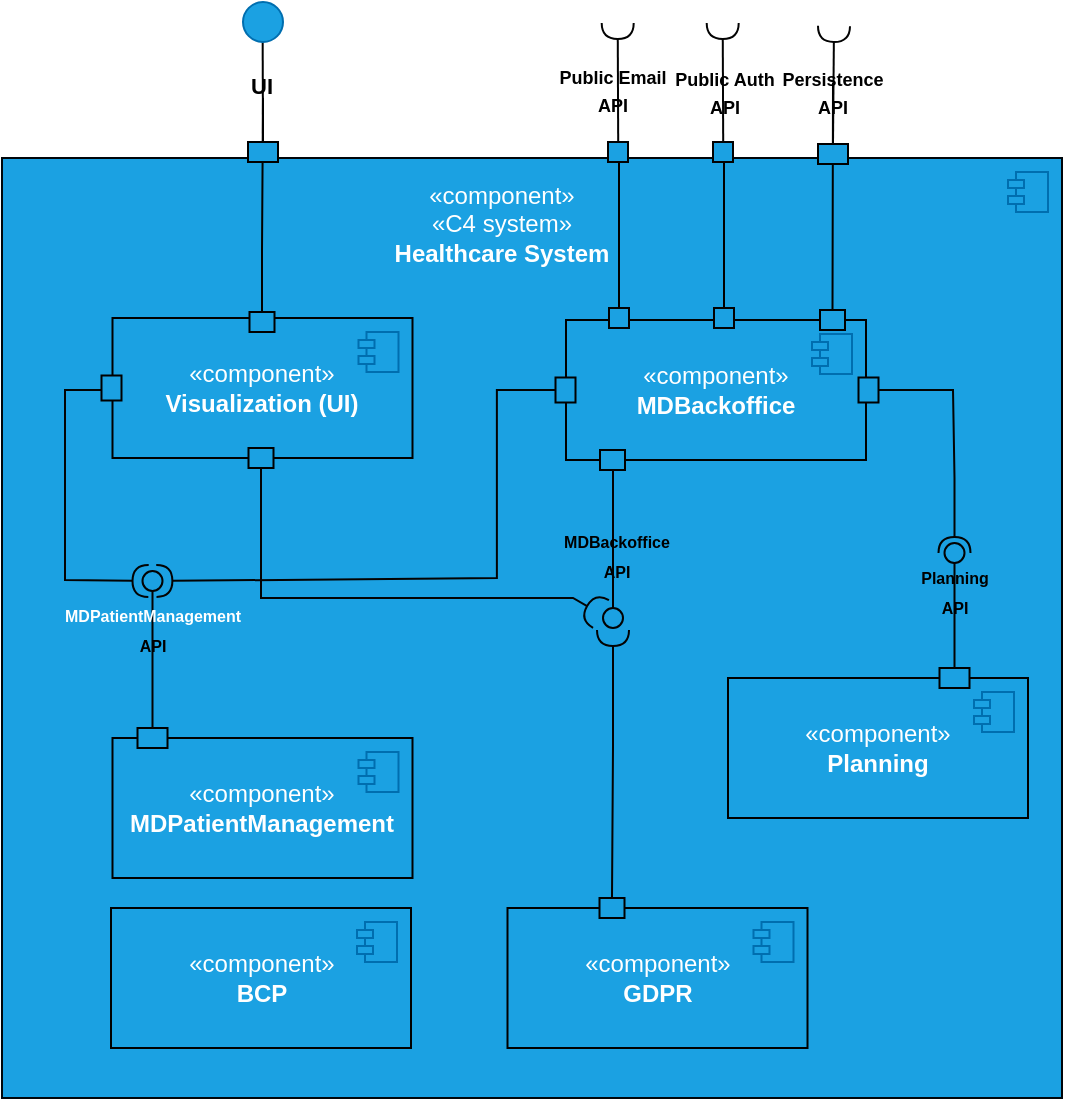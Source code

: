 <mxfile version="25.0.2">
  <diagram name="Página-1" id="HkmWpUkYqXjjRVo4JmNt">
    <mxGraphModel dx="1181" dy="644" grid="1" gridSize="10" guides="1" tooltips="1" connect="1" arrows="1" fold="1" page="1" pageScale="1" pageWidth="827" pageHeight="1169" math="0" shadow="0">
      <root>
        <mxCell id="0" />
        <mxCell id="1" parent="0" />
        <mxCell id="gAibwiBNgmFrjKyuBqCo-52" value="" style="rounded=0;orthogonalLoop=1;jettySize=auto;html=1;endArrow=halfCircle;endFill=0;endSize=6;strokeWidth=1;sketch=0;fontSize=12;curved=1;exitX=0.5;exitY=0;exitDx=0;exitDy=0;fillColor=#030303;strokeColor=#030303;movable=1;resizable=1;rotatable=1;deletable=1;editable=1;locked=0;connectable=1;" parent="1" edge="1">
          <mxGeometry relative="1" as="geometry">
            <mxPoint x="457.1" y="381" as="sourcePoint" />
            <mxPoint x="456.85" y="321.5" as="targetPoint" />
            <Array as="points" />
          </mxGeometry>
        </mxCell>
        <mxCell id="gAibwiBNgmFrjKyuBqCo-1" value="" style="html=1;dropTarget=0;whiteSpace=wrap;fillColor=#1ba1e2;fontColor=#ffffff;strokeColor=#00060A;movable=1;resizable=1;rotatable=1;deletable=1;editable=1;locked=0;connectable=1;" parent="1" vertex="1">
          <mxGeometry x="149" y="389" width="530" height="470" as="geometry" />
        </mxCell>
        <mxCell id="gAibwiBNgmFrjKyuBqCo-2" value="" style="shape=module;jettyWidth=8;jettyHeight=4;fillColor=#1ba1e2;fontColor=#ffffff;strokeColor=#006EAF;movable=1;resizable=1;rotatable=1;deletable=1;editable=1;locked=0;connectable=1;" parent="gAibwiBNgmFrjKyuBqCo-1" vertex="1">
          <mxGeometry x="1" width="20" height="20" relative="1" as="geometry">
            <mxPoint x="-27" y="7" as="offset" />
          </mxGeometry>
        </mxCell>
        <mxCell id="gAibwiBNgmFrjKyuBqCo-3" value="" style="group;movable=1;resizable=1;rotatable=1;deletable=1;editable=1;locked=0;connectable=1;" parent="1" vertex="1" connectable="0">
          <mxGeometry x="512" y="639" width="150" height="80" as="geometry" />
        </mxCell>
        <mxCell id="gAibwiBNgmFrjKyuBqCo-4" value="«component»&lt;br&gt;&lt;b&gt;Planning&lt;/b&gt;" style="html=1;dropTarget=0;whiteSpace=wrap;fillColor=#1ba1e2;fontColor=#ffffff;strokeColor=#000000;movable=1;resizable=1;rotatable=1;deletable=1;editable=1;locked=0;connectable=1;" parent="gAibwiBNgmFrjKyuBqCo-3" vertex="1">
          <mxGeometry y="10" width="150" height="70" as="geometry" />
        </mxCell>
        <mxCell id="gAibwiBNgmFrjKyuBqCo-5" value="" style="shape=module;jettyWidth=8;jettyHeight=4;fillColor=#1ba1e2;fontColor=#ffffff;strokeColor=#006EAF;movable=1;resizable=1;rotatable=1;deletable=1;editable=1;locked=0;connectable=1;" parent="gAibwiBNgmFrjKyuBqCo-4" vertex="1">
          <mxGeometry x="1" width="20" height="20" relative="1" as="geometry">
            <mxPoint x="-27" y="7" as="offset" />
          </mxGeometry>
        </mxCell>
        <mxCell id="gAibwiBNgmFrjKyuBqCo-88" value="" style="rounded=0;whiteSpace=wrap;html=1;fillColor=#1ba1e2;fontColor=#ffffff;strokeColor=#000000;rotation=-90;movable=1;resizable=1;rotatable=1;deletable=1;editable=1;locked=0;connectable=1;" parent="gAibwiBNgmFrjKyuBqCo-3" vertex="1">
          <mxGeometry x="108.25" y="2.5" width="10" height="15" as="geometry" />
        </mxCell>
        <mxCell id="gAibwiBNgmFrjKyuBqCo-7" value="&lt;span style=&quot;color: rgb(255, 255, 255);&quot;&gt;«component»&lt;/span&gt;&lt;br style=&quot;color: rgb(255, 255, 255);&quot;&gt;&lt;span style=&quot;color: rgb(255, 255, 255);&quot;&gt;«C4 system»&lt;/span&gt;&lt;br style=&quot;color: rgb(255, 255, 255);&quot;&gt;&lt;b style=&quot;color: rgb(255, 255, 255);&quot;&gt;Healthcare System&lt;/b&gt;" style="text;html=1;align=center;verticalAlign=middle;whiteSpace=wrap;rounded=0;movable=1;resizable=1;rotatable=1;deletable=1;editable=1;locked=0;connectable=1;" parent="1" vertex="1">
          <mxGeometry x="323.5" y="399" width="150" height="45" as="geometry" />
        </mxCell>
        <mxCell id="gAibwiBNgmFrjKyuBqCo-8" value="" style="group;movable=1;resizable=1;rotatable=1;deletable=1;editable=1;locked=0;connectable=1;" parent="1" vertex="1" connectable="0">
          <mxGeometry x="431" y="459" width="157.5" height="91" as="geometry" />
        </mxCell>
        <mxCell id="gAibwiBNgmFrjKyuBqCo-9" value="" style="group;movable=1;resizable=1;rotatable=1;deletable=1;editable=1;locked=0;connectable=1;" parent="gAibwiBNgmFrjKyuBqCo-8" vertex="1" connectable="0">
          <mxGeometry y="1" width="157.5" height="90" as="geometry" />
        </mxCell>
        <mxCell id="gAibwiBNgmFrjKyuBqCo-10" value="«component»&lt;br&gt;&lt;b&gt;MDBackoffice&lt;/b&gt;" style="html=1;dropTarget=0;whiteSpace=wrap;fillColor=#1ba1e2;fontColor=#ffffff;strokeColor=#000000;movable=1;resizable=1;rotatable=1;deletable=1;editable=1;locked=0;connectable=1;" parent="gAibwiBNgmFrjKyuBqCo-9" vertex="1">
          <mxGeometry y="10" width="150" height="70" as="geometry" />
        </mxCell>
        <mxCell id="gAibwiBNgmFrjKyuBqCo-11" value="" style="shape=module;jettyWidth=8;jettyHeight=4;fillColor=#1ba1e2;fontColor=#ffffff;strokeColor=#006EAF;movable=1;resizable=1;rotatable=1;deletable=1;editable=1;locked=0;connectable=1;" parent="gAibwiBNgmFrjKyuBqCo-10" vertex="1">
          <mxGeometry x="1" width="20" height="20" relative="1" as="geometry">
            <mxPoint x="-27" y="7" as="offset" />
          </mxGeometry>
        </mxCell>
        <mxCell id="gAibwiBNgmFrjKyuBqCo-46" value="" style="rounded=0;whiteSpace=wrap;html=1;fillColor=#1ba1e2;fontColor=#ffffff;strokeColor=#000000;movable=1;resizable=1;rotatable=1;deletable=1;editable=1;locked=0;connectable=1;" parent="gAibwiBNgmFrjKyuBqCo-9" vertex="1">
          <mxGeometry x="127" y="5" width="12.5" height="10" as="geometry" />
        </mxCell>
        <mxCell id="gAibwiBNgmFrjKyuBqCo-30" value="" style="fontStyle=0;labelPosition=right;verticalLabelPosition=middle;align=left;verticalAlign=middle;spacingLeft=2;fillColor=#1BA1E2;strokeColor=#030303;movable=1;resizable=1;rotatable=1;deletable=1;editable=1;locked=0;connectable=1;" parent="gAibwiBNgmFrjKyuBqCo-9" vertex="1">
          <mxGeometry x="21.5" y="4" width="10" height="10" as="geometry" />
        </mxCell>
        <mxCell id="gAibwiBNgmFrjKyuBqCo-53" value="" style="rounded=0;whiteSpace=wrap;html=1;fillColor=#1ba1e2;fontColor=#ffffff;strokeColor=#000000;movable=1;resizable=1;rotatable=1;deletable=1;editable=1;locked=0;connectable=1;" parent="gAibwiBNgmFrjKyuBqCo-9" vertex="1">
          <mxGeometry x="17" y="75" width="12.5" height="10" as="geometry" />
        </mxCell>
        <mxCell id="gAibwiBNgmFrjKyuBqCo-93" value="" style="rounded=0;whiteSpace=wrap;html=1;fillColor=#1ba1e2;fontColor=#ffffff;strokeColor=#000000;rotation=90;movable=1;resizable=1;rotatable=1;deletable=1;editable=1;locked=0;connectable=1;" parent="gAibwiBNgmFrjKyuBqCo-9" vertex="1">
          <mxGeometry x="145" y="40" width="12.5" height="10" as="geometry" />
        </mxCell>
        <mxCell id="gAibwiBNgmFrjKyuBqCo-112" value="" style="rounded=0;whiteSpace=wrap;html=1;fillColor=#1ba1e2;fontColor=#ffffff;strokeColor=#000000;rotation=90;movable=1;resizable=1;rotatable=1;deletable=1;editable=1;locked=0;connectable=1;" parent="gAibwiBNgmFrjKyuBqCo-9" vertex="1">
          <mxGeometry x="-6.5" y="40" width="12.5" height="10" as="geometry" />
        </mxCell>
        <mxCell id="gAibwiBNgmFrjKyuBqCo-114" value="" style="rounded=0;orthogonalLoop=1;jettySize=auto;html=1;endArrow=halfCircle;endFill=0;endSize=6;strokeWidth=1;sketch=0;fontSize=12;curved=1;exitX=0.5;exitY=0;exitDx=0;exitDy=0;fillColor=#030303;strokeColor=#030303;movable=1;resizable=1;rotatable=1;deletable=1;editable=1;locked=0;connectable=1;" parent="gAibwiBNgmFrjKyuBqCo-9" edge="1">
          <mxGeometry relative="1" as="geometry">
            <mxPoint x="78.6" y="-79" as="sourcePoint" />
            <mxPoint x="78.35" y="-138.5" as="targetPoint" />
            <Array as="points" />
          </mxGeometry>
        </mxCell>
        <mxCell id="gAibwiBNgmFrjKyuBqCo-116" style="edgeStyle=orthogonalEdgeStyle;rounded=0;orthogonalLoop=1;jettySize=auto;html=1;exitX=0.5;exitY=0;exitDx=0;exitDy=0;entryX=0.5;entryY=1;entryDx=0;entryDy=0;endArrow=none;endFill=0;strokeColor=#000000;movable=1;resizable=1;rotatable=1;deletable=1;editable=1;locked=0;connectable=1;" parent="gAibwiBNgmFrjKyuBqCo-9" source="gAibwiBNgmFrjKyuBqCo-115" target="gAibwiBNgmFrjKyuBqCo-117" edge="1">
          <mxGeometry relative="1" as="geometry">
            <Array as="points">
              <mxPoint x="78" y="-69" />
            </Array>
            <mxPoint x="78.87" y="-101" as="sourcePoint" />
            <mxPoint x="78.87" y="-68" as="targetPoint" />
          </mxGeometry>
        </mxCell>
        <mxCell id="gAibwiBNgmFrjKyuBqCo-115" value="" style="fontStyle=0;labelPosition=right;verticalLabelPosition=middle;align=left;verticalAlign=middle;spacingLeft=2;fillColor=#1BA1E2;strokeColor=#030303;movable=1;resizable=1;rotatable=1;deletable=1;editable=1;locked=0;connectable=1;" parent="gAibwiBNgmFrjKyuBqCo-9" vertex="1">
          <mxGeometry x="74" y="4" width="10" height="10" as="geometry" />
        </mxCell>
        <mxCell id="gAibwiBNgmFrjKyuBqCo-117" value="" style="fontStyle=0;labelPosition=right;verticalLabelPosition=middle;align=left;verticalAlign=middle;spacingLeft=2;fillColor=#1BA1E2;strokeColor=#030303;movable=1;resizable=1;rotatable=1;deletable=1;editable=1;locked=0;connectable=1;" parent="gAibwiBNgmFrjKyuBqCo-9" vertex="1">
          <mxGeometry x="73.5" y="-79" width="10" height="10" as="geometry" />
        </mxCell>
        <mxCell id="gAibwiBNgmFrjKyuBqCo-13" value="" style="ellipse;whiteSpace=wrap;html=1;align=center;aspect=fixed;fillColor=none;strokeColor=none;resizable=1;perimeter=centerPerimeter;rotatable=1;allowArrows=0;points=[];outlineConnect=1;movable=1;deletable=1;editable=1;locked=0;connectable=1;" parent="1" vertex="1">
          <mxGeometry x="509" y="569" width="10" height="10" as="geometry" />
        </mxCell>
        <mxCell id="gAibwiBNgmFrjKyuBqCo-15" value="" style="ellipse;whiteSpace=wrap;html=1;align=center;aspect=fixed;fillColor=none;strokeColor=none;resizable=1;perimeter=centerPerimeter;rotatable=1;allowArrows=0;points=[];outlineConnect=1;movable=1;deletable=1;editable=1;locked=0;connectable=1;" parent="1" vertex="1">
          <mxGeometry x="539" y="589" width="10" height="10" as="geometry" />
        </mxCell>
        <mxCell id="gAibwiBNgmFrjKyuBqCo-16" style="edgeStyle=orthogonalEdgeStyle;rounded=0;orthogonalLoop=1;jettySize=auto;html=1;exitX=0.5;exitY=1;exitDx=0;exitDy=0;entryX=0.5;entryY=0;entryDx=0;entryDy=0;strokeColor=#000000;endArrow=none;endFill=0;movable=1;resizable=1;rotatable=1;deletable=1;editable=1;locked=0;connectable=1;" parent="1" source="gAibwiBNgmFrjKyuBqCo-17" target="gAibwiBNgmFrjKyuBqCo-25" edge="1">
          <mxGeometry relative="1" as="geometry">
            <Array as="points">
              <mxPoint x="280" y="359" />
              <mxPoint x="279" y="359" />
              <mxPoint x="279" y="435" />
            </Array>
          </mxGeometry>
        </mxCell>
        <mxCell id="gAibwiBNgmFrjKyuBqCo-17" value="" style="rounded=0;whiteSpace=wrap;html=1;fillColor=#1ba1e2;fontColor=#ffffff;strokeColor=#000000;movable=1;resizable=1;rotatable=1;deletable=1;editable=1;locked=0;connectable=1;" parent="1" vertex="1">
          <mxGeometry x="272" y="381" width="15" height="10" as="geometry" />
        </mxCell>
        <mxCell id="gAibwiBNgmFrjKyuBqCo-18" value="" style="group;movable=1;resizable=1;rotatable=1;deletable=1;editable=1;locked=0;connectable=1;" parent="1" vertex="1" connectable="0">
          <mxGeometry x="204.25" y="469" width="150" height="80" as="geometry" />
        </mxCell>
        <mxCell id="gAibwiBNgmFrjKyuBqCo-19" value="«component»&lt;br&gt;&lt;b&gt;Visualization (UI)&lt;/b&gt;" style="html=1;dropTarget=0;whiteSpace=wrap;fillColor=#1ba1e2;fontColor=#ffffff;strokeColor=#000000;movable=1;resizable=1;rotatable=1;deletable=1;editable=1;locked=0;connectable=1;" parent="gAibwiBNgmFrjKyuBqCo-18" vertex="1">
          <mxGeometry width="150" height="70" as="geometry" />
        </mxCell>
        <mxCell id="gAibwiBNgmFrjKyuBqCo-20" value="" style="shape=module;jettyWidth=8;jettyHeight=4;fillColor=#1ba1e2;fontColor=#ffffff;strokeColor=#006EAF;movable=1;resizable=1;rotatable=1;deletable=1;editable=1;locked=0;connectable=1;" parent="gAibwiBNgmFrjKyuBqCo-19" vertex="1">
          <mxGeometry x="1" width="20" height="20" relative="1" as="geometry">
            <mxPoint x="-27" y="7" as="offset" />
          </mxGeometry>
        </mxCell>
        <mxCell id="gAibwiBNgmFrjKyuBqCo-25" value="" style="rounded=0;whiteSpace=wrap;html=1;fillColor=#1ba1e2;fontColor=#ffffff;strokeColor=#000000;movable=1;resizable=1;rotatable=1;deletable=1;editable=1;locked=0;connectable=1;" parent="gAibwiBNgmFrjKyuBqCo-18" vertex="1">
          <mxGeometry x="68.5" y="-3" width="12.5" height="10" as="geometry" />
        </mxCell>
        <mxCell id="gAibwiBNgmFrjKyuBqCo-55" value="" style="rounded=0;whiteSpace=wrap;html=1;fillColor=#1ba1e2;fontColor=#ffffff;strokeColor=#000000;movable=1;resizable=1;rotatable=1;deletable=1;editable=1;locked=0;connectable=1;" parent="gAibwiBNgmFrjKyuBqCo-18" vertex="1">
          <mxGeometry x="68" y="65" width="12.5" height="10" as="geometry" />
        </mxCell>
        <mxCell id="gAibwiBNgmFrjKyuBqCo-29" style="edgeStyle=orthogonalEdgeStyle;rounded=0;orthogonalLoop=1;jettySize=auto;html=1;exitX=0.5;exitY=0;exitDx=0;exitDy=0;entryX=0.5;entryY=1;entryDx=0;entryDy=0;endArrow=none;endFill=0;strokeColor=#000000;movable=1;resizable=1;rotatable=1;deletable=1;editable=1;locked=0;connectable=1;" parent="1" source="gAibwiBNgmFrjKyuBqCo-30" target="gAibwiBNgmFrjKyuBqCo-31" edge="1">
          <mxGeometry relative="1" as="geometry">
            <Array as="points">
              <mxPoint x="456.5" y="391" />
            </Array>
            <mxPoint x="457.37" y="359" as="sourcePoint" />
            <mxPoint x="457.37" y="392" as="targetPoint" />
          </mxGeometry>
        </mxCell>
        <mxCell id="gAibwiBNgmFrjKyuBqCo-31" value="" style="fontStyle=0;labelPosition=right;verticalLabelPosition=middle;align=left;verticalAlign=middle;spacingLeft=2;fillColor=#1BA1E2;strokeColor=#030303;movable=1;resizable=1;rotatable=1;deletable=1;editable=1;locked=0;connectable=1;" parent="1" vertex="1">
          <mxGeometry x="452" y="381" width="10" height="10" as="geometry" />
        </mxCell>
        <mxCell id="gAibwiBNgmFrjKyuBqCo-32" value="" style="ellipse;whiteSpace=wrap;html=1;align=center;aspect=fixed;fillColor=none;strokeColor=none;resizable=1;perimeter=centerPerimeter;rotatable=1;allowArrows=0;points=[];outlineConnect=1;movable=1;deletable=1;editable=1;locked=0;connectable=1;" parent="1" vertex="1">
          <mxGeometry x="439" y="369" width="10" height="10" as="geometry" />
        </mxCell>
        <mxCell id="gAibwiBNgmFrjKyuBqCo-34" value="«component»&lt;br&gt;&lt;b&gt;GDPR&lt;/b&gt;" style="html=1;dropTarget=0;whiteSpace=wrap;fillColor=#1ba1e2;fontColor=#ffffff;strokeColor=#000000;movable=1;resizable=1;rotatable=1;deletable=1;editable=1;locked=0;connectable=1;" parent="1" vertex="1">
          <mxGeometry x="401.75" y="764" width="150" height="70" as="geometry" />
        </mxCell>
        <mxCell id="gAibwiBNgmFrjKyuBqCo-35" value="" style="shape=module;jettyWidth=8;jettyHeight=4;fillColor=#1ba1e2;fontColor=#ffffff;strokeColor=#006EAF;movable=1;resizable=1;rotatable=1;deletable=1;editable=1;locked=0;connectable=1;" parent="gAibwiBNgmFrjKyuBqCo-34" vertex="1">
          <mxGeometry x="1" width="20" height="20" relative="1" as="geometry">
            <mxPoint x="-27" y="7" as="offset" />
          </mxGeometry>
        </mxCell>
        <mxCell id="gAibwiBNgmFrjKyuBqCo-33" value="&lt;b&gt;&lt;font style=&quot;font-size: 9px;&quot;&gt;Public Email&lt;/font&gt;&lt;/b&gt;&lt;div&gt;&lt;b style=&quot;background-color: initial;&quot;&gt;&lt;font style=&quot;font-size: 9px;&quot;&gt;API&lt;/font&gt;&lt;/b&gt;&lt;/div&gt;" style="edgeLabel;html=1;align=center;verticalAlign=middle;resizable=1;points=[];labelBackgroundColor=none;movable=1;rotatable=1;deletable=1;editable=1;locked=0;connectable=1;" parent="1" vertex="1" connectable="0">
          <mxGeometry x="280.003" y="405.003" as="geometry">
            <mxPoint x="174" y="-50" as="offset" />
          </mxGeometry>
        </mxCell>
        <mxCell id="gAibwiBNgmFrjKyuBqCo-44" style="edgeStyle=orthogonalEdgeStyle;rounded=0;orthogonalLoop=1;jettySize=auto;html=1;exitX=0.5;exitY=1;exitDx=0;exitDy=0;entryX=0.5;entryY=0;entryDx=0;entryDy=0;strokeColor=#000000;endArrow=none;endFill=0;movable=1;resizable=1;rotatable=1;deletable=1;editable=1;locked=0;connectable=1;" parent="1" source="gAibwiBNgmFrjKyuBqCo-45" target="gAibwiBNgmFrjKyuBqCo-46" edge="1">
          <mxGeometry relative="1" as="geometry">
            <Array as="points">
              <mxPoint x="564.5" y="351.5" />
              <mxPoint x="564.5" y="437.5" />
            </Array>
          </mxGeometry>
        </mxCell>
        <mxCell id="gAibwiBNgmFrjKyuBqCo-45" value="" style="rounded=0;whiteSpace=wrap;html=1;fillColor=#1ba1e2;fontColor=#ffffff;strokeColor=#000000;movable=1;resizable=1;rotatable=1;deletable=1;editable=1;locked=0;connectable=1;" parent="1" vertex="1">
          <mxGeometry x="557" y="382" width="15" height="10" as="geometry" />
        </mxCell>
        <mxCell id="gAibwiBNgmFrjKyuBqCo-47" value="" style="rounded=0;orthogonalLoop=1;jettySize=auto;html=1;endArrow=halfCircle;endFill=0;endSize=6;strokeWidth=1;sketch=0;fontSize=12;curved=1;exitX=0.5;exitY=0;exitDx=0;exitDy=0;fillColor=#030303;strokeColor=#030303;movable=1;resizable=1;rotatable=1;deletable=1;editable=1;locked=0;connectable=1;" parent="1" source="gAibwiBNgmFrjKyuBqCo-45" edge="1">
          <mxGeometry relative="1" as="geometry">
            <mxPoint x="564.5" y="385" as="sourcePoint" />
            <mxPoint x="565" y="323" as="targetPoint" />
            <Array as="points" />
          </mxGeometry>
        </mxCell>
        <mxCell id="gAibwiBNgmFrjKyuBqCo-48" value="&lt;font style=&quot;font-size: 9px;&quot;&gt;Persistence&lt;/font&gt;&lt;div&gt;&lt;font style=&quot;font-size: 9px;&quot;&gt;API&lt;/font&gt;&lt;/div&gt;" style="edgeLabel;html=1;align=center;verticalAlign=middle;resizable=1;points=[];labelBackgroundColor=none;fontStyle=1;movable=1;rotatable=1;deletable=1;editable=1;locked=0;connectable=1;" parent="1" vertex="1" connectable="0">
          <mxGeometry x="563.5" y="355.999" as="geometry" />
        </mxCell>
        <mxCell id="gAibwiBNgmFrjKyuBqCo-49" style="edgeStyle=orthogonalEdgeStyle;rounded=0;orthogonalLoop=1;jettySize=auto;html=1;entryX=0.5;entryY=0;entryDx=0;entryDy=0;endArrow=none;endFill=0;strokeColor=#000000;exitX=0.5;exitY=1;exitDx=0;exitDy=0;movable=1;resizable=1;rotatable=1;deletable=1;editable=1;locked=0;connectable=1;" parent="1" target="gAibwiBNgmFrjKyuBqCo-17" edge="1">
          <mxGeometry relative="1" as="geometry">
            <Array as="points">
              <mxPoint x="279.5" y="331" />
            </Array>
            <mxPoint x="279.33" y="331" as="sourcePoint" />
            <mxPoint x="279.33" y="381" as="targetPoint" />
          </mxGeometry>
        </mxCell>
        <mxCell id="gAibwiBNgmFrjKyuBqCo-50" value="&amp;nbsp;UI" style="edgeLabel;html=1;align=center;verticalAlign=middle;resizable=1;points=[];labelBackgroundColor=none;fontStyle=1;movable=1;rotatable=1;deletable=1;editable=1;locked=0;connectable=1;" parent="gAibwiBNgmFrjKyuBqCo-49" vertex="1" connectable="0">
          <mxGeometry x="-0.329" y="-1" relative="1" as="geometry">
            <mxPoint x="-2" y="5" as="offset" />
          </mxGeometry>
        </mxCell>
        <mxCell id="gAibwiBNgmFrjKyuBqCo-51" value="" style="ellipse;whiteSpace=wrap;html=1;fillColor=#1ba1e2;fontColor=#ffffff;strokeColor=#006EAF;movable=1;resizable=1;rotatable=1;deletable=1;editable=1;locked=0;connectable=1;" parent="1" vertex="1">
          <mxGeometry x="269.5" y="311" width="20" height="20" as="geometry" />
        </mxCell>
        <mxCell id="gAibwiBNgmFrjKyuBqCo-56" value="" style="rounded=0;orthogonalLoop=1;jettySize=auto;html=1;endArrow=halfCircle;endFill=0;endSize=6;strokeWidth=1;sketch=0;strokeColor=#030303;exitX=0.5;exitY=1;exitDx=0;exitDy=0;movable=1;resizable=1;rotatable=1;deletable=1;editable=1;locked=0;connectable=1;" parent="1" source="gAibwiBNgmFrjKyuBqCo-55" edge="1">
          <mxGeometry relative="1" as="geometry">
            <mxPoint x="273.5" y="542" as="sourcePoint" />
            <Array as="points">
              <mxPoint x="278.5" y="609" />
              <mxPoint x="434.5" y="609" />
            </Array>
            <mxPoint x="448.5" y="617" as="targetPoint" />
          </mxGeometry>
        </mxCell>
        <mxCell id="gAibwiBNgmFrjKyuBqCo-61" value="" style="rounded=0;orthogonalLoop=1;jettySize=auto;html=1;endArrow=halfCircle;endFill=0;endSize=6;strokeWidth=1;sketch=0;strokeColor=#030303;exitX=0.5;exitY=0;exitDx=0;exitDy=0;movable=1;resizable=1;rotatable=1;deletable=1;editable=1;locked=0;connectable=1;" parent="1" source="gAibwiBNgmFrjKyuBqCo-62" edge="1">
          <mxGeometry relative="1" as="geometry">
            <mxPoint x="454" y="755" as="sourcePoint" />
            <Array as="points">
              <mxPoint x="454.5" y="683" />
            </Array>
            <mxPoint x="454.5" y="625" as="targetPoint" />
          </mxGeometry>
        </mxCell>
        <mxCell id="gAibwiBNgmFrjKyuBqCo-62" value="" style="rounded=0;whiteSpace=wrap;html=1;fillColor=#1ba1e2;fontColor=#ffffff;strokeColor=#000000;rotation=0;movable=1;resizable=1;rotatable=1;deletable=1;editable=1;locked=0;connectable=1;" parent="1" vertex="1">
          <mxGeometry x="447.75" y="759" width="12.5" height="10" as="geometry" />
        </mxCell>
        <mxCell id="gAibwiBNgmFrjKyuBqCo-64" value="«component»&lt;br&gt;&lt;b&gt;MDPatientManagement&lt;/b&gt;" style="html=1;dropTarget=0;whiteSpace=wrap;fillColor=#1ba1e2;fontColor=#ffffff;strokeColor=#000000;movable=1;resizable=1;rotatable=1;deletable=1;editable=1;locked=0;connectable=1;" parent="1" vertex="1">
          <mxGeometry x="204.25" y="679" width="150" height="70" as="geometry" />
        </mxCell>
        <mxCell id="gAibwiBNgmFrjKyuBqCo-65" value="" style="shape=module;jettyWidth=8;jettyHeight=4;fillColor=#1ba1e2;fontColor=#ffffff;strokeColor=#006EAF;movable=1;resizable=1;rotatable=1;deletable=1;editable=1;locked=0;connectable=1;" parent="gAibwiBNgmFrjKyuBqCo-64" vertex="1">
          <mxGeometry x="1" width="20" height="20" relative="1" as="geometry">
            <mxPoint x="-27" y="7" as="offset" />
          </mxGeometry>
        </mxCell>
        <mxCell id="gAibwiBNgmFrjKyuBqCo-89" value="" style="rounded=0;orthogonalLoop=1;jettySize=auto;html=1;endArrow=halfCircle;endFill=0;endSize=6;strokeWidth=1;sketch=0;exitX=0.5;exitY=0;exitDx=0;exitDy=0;strokeColor=#030303;movable=1;resizable=1;rotatable=1;deletable=1;editable=1;locked=0;connectable=1;" parent="1" source="gAibwiBNgmFrjKyuBqCo-93" target="gAibwiBNgmFrjKyuBqCo-91" edge="1">
          <mxGeometry relative="1" as="geometry">
            <mxPoint x="458.25" y="549" as="sourcePoint" />
            <Array as="points">
              <mxPoint x="624.5" y="505" />
              <mxPoint x="625.25" y="549" />
            </Array>
          </mxGeometry>
        </mxCell>
        <mxCell id="gAibwiBNgmFrjKyuBqCo-90" value="" style="rounded=0;orthogonalLoop=1;jettySize=auto;html=1;endArrow=oval;endFill=0;sketch=0;sourcePerimeterSpacing=0;targetPerimeterSpacing=0;endSize=10;exitX=1;exitY=0.5;exitDx=0;exitDy=0;strokeColor=#030303;movable=1;resizable=1;rotatable=1;deletable=1;editable=1;locked=0;connectable=1;" parent="1" source="gAibwiBNgmFrjKyuBqCo-88" target="gAibwiBNgmFrjKyuBqCo-91" edge="1">
          <mxGeometry relative="1" as="geometry">
            <mxPoint x="439.25" y="569" as="sourcePoint" />
          </mxGeometry>
        </mxCell>
        <mxCell id="gAibwiBNgmFrjKyuBqCo-91" value="" style="ellipse;whiteSpace=wrap;html=1;align=center;aspect=fixed;fillColor=none;strokeColor=none;resizable=1;perimeter=centerPerimeter;rotatable=1;allowArrows=0;points=[];outlineConnect=1;movable=1;deletable=1;editable=1;locked=0;connectable=1;" parent="1" vertex="1">
          <mxGeometry x="620.25" y="581.5" width="10" height="10" as="geometry" />
        </mxCell>
        <mxCell id="gAibwiBNgmFrjKyuBqCo-92" value="&lt;font style=&quot;font-size: 8px;&quot;&gt;Planning&lt;/font&gt;&lt;div&gt;&lt;font style=&quot;font-size: 8px;&quot;&gt;API&lt;/font&gt;&lt;/div&gt;" style="text;align=center;fontStyle=1;verticalAlign=middle;spacingLeft=3;spacingRight=3;strokeColor=none;rotatable=1;points=[[0,0.5],[1,0.5]];portConstraint=eastwest;html=1;movable=1;resizable=1;deletable=1;editable=1;locked=0;connectable=1;" parent="1" vertex="1">
          <mxGeometry x="585.25" y="591.5" width="80" height="26" as="geometry" />
        </mxCell>
        <mxCell id="gAibwiBNgmFrjKyuBqCo-94" value="«component»&lt;br&gt;&lt;b&gt;BCP&lt;/b&gt;" style="html=1;dropTarget=0;whiteSpace=wrap;fillColor=#1ba1e2;fontColor=#ffffff;strokeColor=#000000;movable=1;resizable=1;rotatable=1;deletable=1;editable=1;locked=0;connectable=1;" parent="1" vertex="1">
          <mxGeometry x="203.5" y="764" width="150" height="70" as="geometry" />
        </mxCell>
        <mxCell id="gAibwiBNgmFrjKyuBqCo-95" value="" style="shape=module;jettyWidth=8;jettyHeight=4;fillColor=#1ba1e2;fontColor=#ffffff;strokeColor=#006EAF;movable=1;resizable=1;rotatable=1;deletable=1;editable=1;locked=0;connectable=1;" parent="gAibwiBNgmFrjKyuBqCo-94" vertex="1">
          <mxGeometry x="1" width="20" height="20" relative="1" as="geometry">
            <mxPoint x="-27" y="7" as="offset" />
          </mxGeometry>
        </mxCell>
        <mxCell id="gAibwiBNgmFrjKyuBqCo-96" value="" style="rounded=0;whiteSpace=wrap;html=1;fillColor=#1ba1e2;fontColor=#ffffff;strokeColor=#000000;rotation=-90;movable=1;resizable=1;rotatable=1;deletable=1;editable=1;locked=0;connectable=1;" parent="1" vertex="1">
          <mxGeometry x="219.25" y="671.5" width="10" height="15" as="geometry" />
        </mxCell>
        <mxCell id="gAibwiBNgmFrjKyuBqCo-97" value="" style="rounded=0;orthogonalLoop=1;jettySize=auto;html=1;endArrow=oval;endFill=0;sketch=0;sourcePerimeterSpacing=0;targetPerimeterSpacing=0;endSize=10;exitX=1;exitY=0.5;exitDx=0;exitDy=0;strokeColor=#030303;movable=1;resizable=1;rotatable=1;deletable=1;editable=1;locked=0;connectable=1;" parent="1" source="gAibwiBNgmFrjKyuBqCo-96" target="gAibwiBNgmFrjKyuBqCo-98" edge="1">
          <mxGeometry relative="1" as="geometry">
            <mxPoint x="38.25" y="556.5" as="sourcePoint" />
          </mxGeometry>
        </mxCell>
        <mxCell id="gAibwiBNgmFrjKyuBqCo-98" value="" style="ellipse;whiteSpace=wrap;html=1;align=center;aspect=fixed;fillColor=none;strokeColor=none;resizable=1;perimeter=centerPerimeter;rotatable=1;allowArrows=0;points=[];outlineConnect=1;movable=1;deletable=1;editable=1;locked=0;connectable=1;" parent="1" vertex="1">
          <mxGeometry x="219.25" y="595.5" width="10" height="10" as="geometry" />
        </mxCell>
        <mxCell id="gAibwiBNgmFrjKyuBqCo-99" value="&lt;font style=&quot;font-size: 8px;&quot;&gt;&lt;b style=&quot;color: rgb(255, 255, 255); text-wrap: wrap;&quot;&gt;MDPatientManagement&lt;/b&gt;&lt;/font&gt;&lt;div&gt;&lt;font style=&quot;font-size: 8px;&quot;&gt;API&lt;/font&gt;&lt;/div&gt;" style="text;align=center;fontStyle=1;verticalAlign=middle;spacingLeft=3;spacingRight=3;strokeColor=none;rotatable=1;points=[[0,0.5],[1,0.5]];portConstraint=eastwest;html=1;movable=1;resizable=1;deletable=1;editable=1;locked=0;connectable=1;" parent="1" vertex="1">
          <mxGeometry x="184.25" y="611" width="80" height="26" as="geometry" />
        </mxCell>
        <mxCell id="gAibwiBNgmFrjKyuBqCo-102" value="" style="rounded=0;orthogonalLoop=1;jettySize=auto;html=1;endArrow=halfCircle;endFill=0;endSize=6;strokeWidth=1;sketch=0;strokeColor=#030303;exitX=0.5;exitY=1;exitDx=0;exitDy=0;movable=1;resizable=1;rotatable=1;deletable=1;editable=1;locked=0;connectable=1;" parent="1" edge="1">
          <mxGeometry relative="1" as="geometry">
            <mxPoint x="204.75" y="505" as="sourcePoint" />
            <Array as="points">
              <mxPoint x="180.5" y="505" />
              <mxPoint x="180.5" y="600" />
            </Array>
            <mxPoint x="222.25" y="600.5" as="targetPoint" />
          </mxGeometry>
        </mxCell>
        <mxCell id="gAibwiBNgmFrjKyuBqCo-111" value="" style="rounded=0;orthogonalLoop=1;jettySize=auto;html=1;endArrow=oval;endFill=0;sketch=0;sourcePerimeterSpacing=0;targetPerimeterSpacing=0;endSize=10;strokeColor=#030303;movable=1;resizable=1;rotatable=1;deletable=1;editable=1;locked=0;connectable=1;" parent="1" edge="1">
          <mxGeometry relative="1" as="geometry">
            <mxPoint x="454.5" y="545" as="sourcePoint" />
            <mxPoint x="454.5" y="619" as="targetPoint" />
          </mxGeometry>
        </mxCell>
        <mxCell id="XsRiVYt4CR8mOgvWvaYY-3" value="&lt;div&gt;&lt;font style=&quot;font-size: 8px;&quot;&gt;MDBackoffice&lt;/font&gt;&lt;/div&gt;&lt;div&gt;&lt;font style=&quot;font-size: 8px;&quot;&gt;API&lt;/font&gt;&lt;/div&gt;" style="text;align=center;fontStyle=1;verticalAlign=middle;spacingLeft=3;spacingRight=3;strokeColor=none;rotatable=1;points=[[0,0.5],[1,0.5]];portConstraint=eastwest;html=1;movable=1;resizable=1;deletable=1;editable=1;locked=0;connectable=1;" parent="1" vertex="1">
          <mxGeometry x="432.5" y="574" width="46" height="26" as="geometry" />
        </mxCell>
        <mxCell id="gAibwiBNgmFrjKyuBqCo-113" value="" style="rounded=0;orthogonalLoop=1;jettySize=auto;html=1;endArrow=halfCircle;endFill=0;endSize=6;strokeWidth=1;sketch=0;strokeColor=#030303;entryX=1.446;entryY=0.671;entryDx=0;entryDy=0;entryPerimeter=0;exitX=0.5;exitY=1;exitDx=0;exitDy=0;movable=1;resizable=1;rotatable=1;deletable=1;editable=1;locked=0;connectable=1;" parent="1" edge="1">
          <mxGeometry relative="1" as="geometry">
            <mxPoint x="425.75" y="505" as="sourcePoint" />
            <Array as="points">
              <mxPoint x="396.44" y="505" />
              <mxPoint x="396.44" y="599" />
            </Array>
            <mxPoint x="226.19" y="600.5" as="targetPoint" />
          </mxGeometry>
        </mxCell>
        <mxCell id="gAibwiBNgmFrjKyuBqCo-109" value="" style="rounded=0;whiteSpace=wrap;html=1;fillColor=#1ba1e2;fontColor=#ffffff;strokeColor=#000000;rotation=90;movable=1;resizable=1;rotatable=1;deletable=1;editable=1;locked=0;connectable=1;" parent="1" vertex="1">
          <mxGeometry x="197.5" y="499" width="12.5" height="10" as="geometry" />
        </mxCell>
        <mxCell id="gAibwiBNgmFrjKyuBqCo-118" value="&lt;font style=&quot;font-size: 9px;&quot;&gt;Public Auth&lt;/font&gt;&lt;div&gt;&lt;font style=&quot;font-size: 9px;&quot;&gt;API&lt;/font&gt;&lt;/div&gt;" style="edgeLabel;html=1;align=center;verticalAlign=middle;resizable=1;points=[];labelBackgroundColor=none;fontStyle=1;movable=1;rotatable=1;deletable=1;editable=1;locked=0;connectable=1;" parent="1" vertex="1" connectable="0">
          <mxGeometry x="507.5" y="353.999" as="geometry">
            <mxPoint x="2" y="2" as="offset" />
          </mxGeometry>
        </mxCell>
      </root>
    </mxGraphModel>
  </diagram>
</mxfile>

